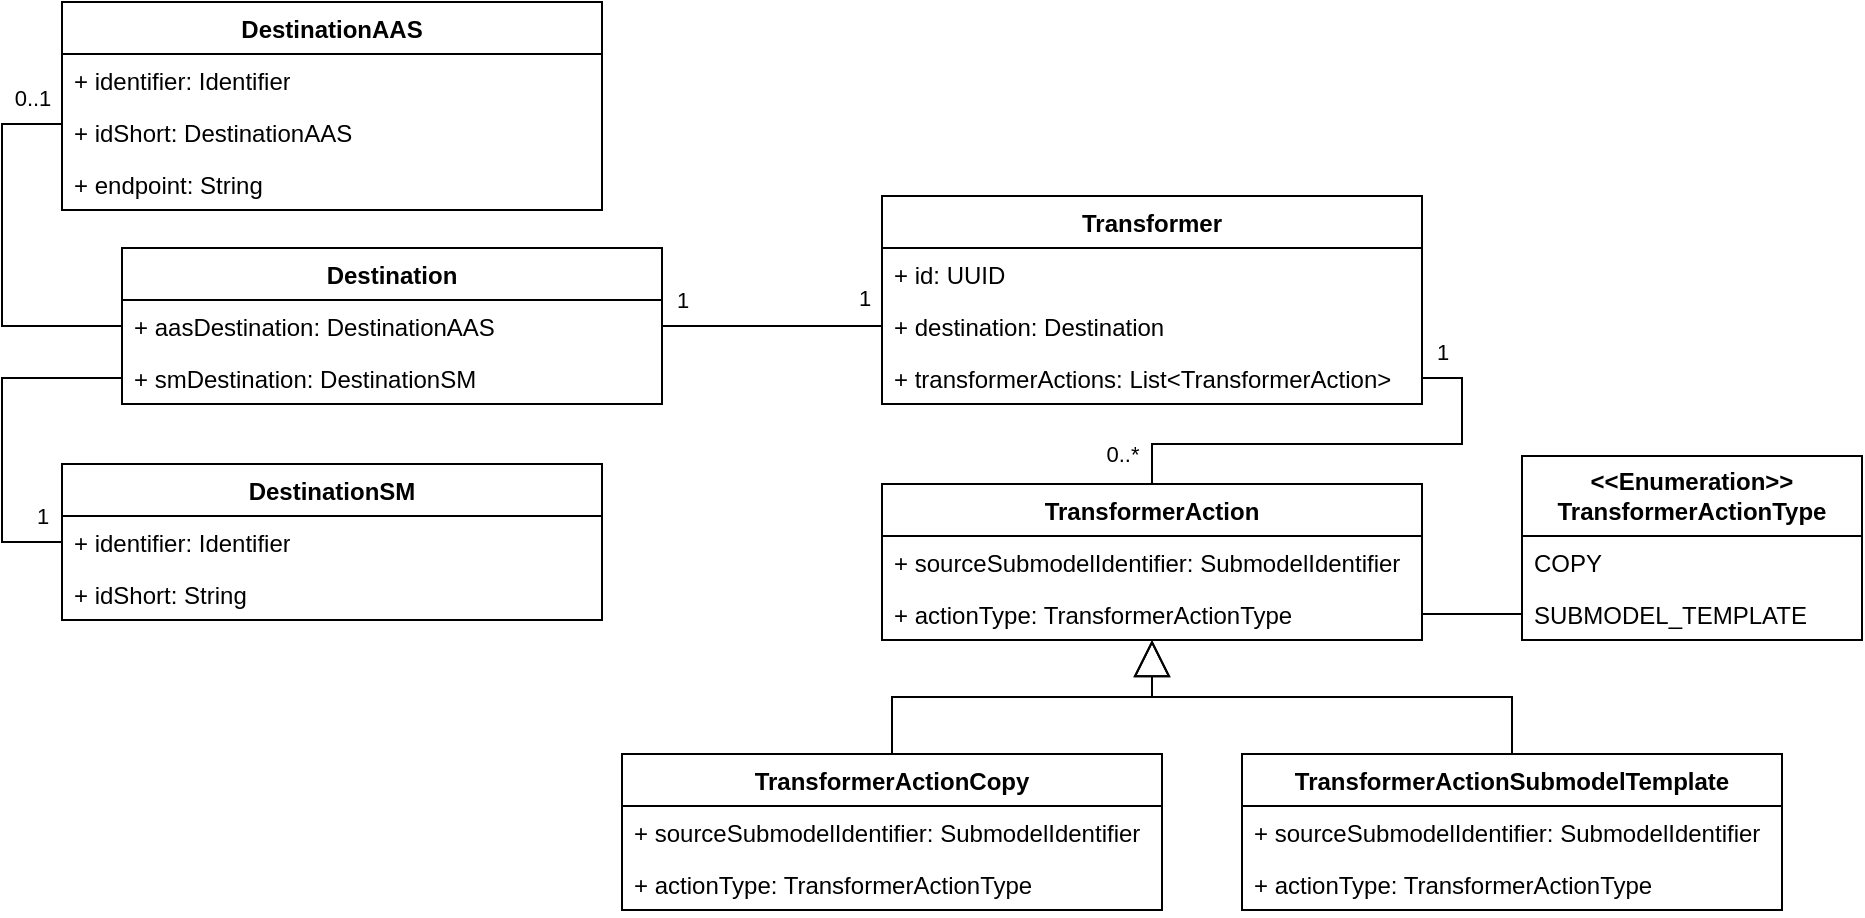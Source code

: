 <mxfile version="20.5.3" type="embed"><diagram name="Seite-1" id="ySLmikgtk_-U_fkqz9qH"><mxGraphModel dx="1739" dy="493" grid="1" gridSize="10" guides="1" tooltips="1" connect="1" arrows="1" fold="1" page="1" pageScale="1" pageWidth="827" pageHeight="1169" math="0" shadow="0"><root><mxCell id="0"/><mxCell id="1" parent="0"/><mxCell id="DTIRoB3ybd1M4IkevT6P-1" value="Transformer" style="swimlane;fontStyle=1;align=center;verticalAlign=top;childLayout=stackLayout;horizontal=1;startSize=26;horizontalStack=0;resizeParent=1;resizeParentMax=0;resizeLast=0;collapsible=1;marginBottom=0;whiteSpace=wrap;html=1;" parent="1" vertex="1"><mxGeometry x="90" y="266" width="270" height="104" as="geometry"/></mxCell><mxCell id="DTIRoB3ybd1M4IkevT6P-2" value="+ id: UUID" style="text;strokeColor=none;fillColor=none;align=left;verticalAlign=top;spacingLeft=4;spacingRight=4;overflow=hidden;rotatable=0;points=[[0,0.5],[1,0.5]];portConstraint=eastwest;whiteSpace=wrap;html=1;" parent="DTIRoB3ybd1M4IkevT6P-1" vertex="1"><mxGeometry y="26" width="270" height="26" as="geometry"/></mxCell><mxCell id="DTIRoB3ybd1M4IkevT6P-5" value="+ destination: Destination" style="text;strokeColor=none;fillColor=none;align=left;verticalAlign=top;spacingLeft=4;spacingRight=4;overflow=hidden;rotatable=0;points=[[0,0.5],[1,0.5]];portConstraint=eastwest;whiteSpace=wrap;html=1;" parent="DTIRoB3ybd1M4IkevT6P-1" vertex="1"><mxGeometry y="52" width="270" height="26" as="geometry"/></mxCell><mxCell id="DTIRoB3ybd1M4IkevT6P-4" value="+ transformerActions: List&amp;lt;TransformerAction&amp;gt;" style="text;strokeColor=none;fillColor=none;align=left;verticalAlign=top;spacingLeft=4;spacingRight=4;overflow=hidden;rotatable=0;points=[[0,0.5],[1,0.5]];portConstraint=eastwest;whiteSpace=wrap;html=1;" parent="DTIRoB3ybd1M4IkevT6P-1" vertex="1"><mxGeometry y="78" width="270" height="26" as="geometry"/></mxCell><mxCell id="DTIRoB3ybd1M4IkevT6P-7" value="TransformerAction" style="swimlane;fontStyle=1;align=center;verticalAlign=top;childLayout=stackLayout;horizontal=1;startSize=26;horizontalStack=0;resizeParent=1;resizeParentMax=0;resizeLast=0;collapsible=1;marginBottom=0;whiteSpace=wrap;html=1;" parent="1" vertex="1"><mxGeometry x="90" y="410" width="270" height="78" as="geometry"/></mxCell><mxCell id="DTIRoB3ybd1M4IkevT6P-8" value="+ sourceSubmodelIdentifier: SubmodelIdentifier" style="text;strokeColor=none;fillColor=none;align=left;verticalAlign=top;spacingLeft=4;spacingRight=4;overflow=hidden;rotatable=0;points=[[0,0.5],[1,0.5]];portConstraint=eastwest;whiteSpace=wrap;html=1;" parent="DTIRoB3ybd1M4IkevT6P-7" vertex="1"><mxGeometry y="26" width="270" height="26" as="geometry"/></mxCell><mxCell id="DTIRoB3ybd1M4IkevT6P-9" value="+ actionType: TransformerActionType" style="text;strokeColor=none;fillColor=none;align=left;verticalAlign=top;spacingLeft=4;spacingRight=4;overflow=hidden;rotatable=0;points=[[0,0.5],[1,0.5]];portConstraint=eastwest;whiteSpace=wrap;html=1;" parent="DTIRoB3ybd1M4IkevT6P-7" vertex="1"><mxGeometry y="52" width="270" height="26" as="geometry"/></mxCell><mxCell id="DTIRoB3ybd1M4IkevT6P-12" value="&lt;b&gt;&amp;lt;&amp;lt;Enumeration&amp;gt;&amp;gt;&lt;br&gt;TransformerActionType&lt;/b&gt;" style="swimlane;fontStyle=0;childLayout=stackLayout;horizontal=1;startSize=40;fillColor=none;horizontalStack=0;resizeParent=1;resizeParentMax=0;resizeLast=0;collapsible=1;marginBottom=0;whiteSpace=wrap;html=1;" parent="1" vertex="1"><mxGeometry x="410" y="396" width="170" height="92" as="geometry"/></mxCell><mxCell id="18" value="COPY" style="text;strokeColor=none;fillColor=none;align=left;verticalAlign=top;spacingLeft=4;spacingRight=4;overflow=hidden;rotatable=0;points=[[0,0.5],[1,0.5]];portConstraint=eastwest;whiteSpace=wrap;html=1;" vertex="1" parent="DTIRoB3ybd1M4IkevT6P-12"><mxGeometry y="40" width="170" height="26" as="geometry"/></mxCell><mxCell id="DTIRoB3ybd1M4IkevT6P-13" value="SUBMODEL_TEMPLATE" style="text;strokeColor=none;fillColor=none;align=left;verticalAlign=top;spacingLeft=4;spacingRight=4;overflow=hidden;rotatable=0;points=[[0,0.5],[1,0.5]];portConstraint=eastwest;whiteSpace=wrap;html=1;" parent="DTIRoB3ybd1M4IkevT6P-12" vertex="1"><mxGeometry y="66" width="170" height="26" as="geometry"/></mxCell><mxCell id="DTIRoB3ybd1M4IkevT6P-16" style="edgeStyle=orthogonalEdgeStyle;rounded=0;orthogonalLoop=1;jettySize=auto;html=1;exitX=1;exitY=0.5;exitDx=0;exitDy=0;entryX=0;entryY=0.5;entryDx=0;entryDy=0;endArrow=none;endFill=0;" parent="1" source="DTIRoB3ybd1M4IkevT6P-9" target="DTIRoB3ybd1M4IkevT6P-13" edge="1"><mxGeometry relative="1" as="geometry"/></mxCell><mxCell id="DTIRoB3ybd1M4IkevT6P-19" style="edgeStyle=orthogonalEdgeStyle;rounded=0;orthogonalLoop=1;jettySize=auto;html=1;exitX=1;exitY=0.5;exitDx=0;exitDy=0;endArrow=none;endFill=0;" parent="1" source="DTIRoB3ybd1M4IkevT6P-4" target="DTIRoB3ybd1M4IkevT6P-7" edge="1"><mxGeometry relative="1" as="geometry"/></mxCell><mxCell id="24" value="1" style="edgeLabel;html=1;align=center;verticalAlign=middle;resizable=0;points=[];" vertex="1" connectable="0" parent="DTIRoB3ybd1M4IkevT6P-19"><mxGeometry x="-0.885" relative="1" as="geometry"><mxPoint x="-3" y="-13" as="offset"/></mxGeometry></mxCell><mxCell id="25" value="0..*" style="edgeLabel;html=1;align=center;verticalAlign=middle;resizable=0;points=[];" vertex="1" connectable="0" parent="DTIRoB3ybd1M4IkevT6P-19"><mxGeometry x="0.866" y="-1" relative="1" as="geometry"><mxPoint x="-14" as="offset"/></mxGeometry></mxCell><mxCell id="2" value="Destination" style="swimlane;fontStyle=1;align=center;verticalAlign=top;childLayout=stackLayout;horizontal=1;startSize=26;horizontalStack=0;resizeParent=1;resizeParentMax=0;resizeLast=0;collapsible=1;marginBottom=0;whiteSpace=wrap;html=1;" vertex="1" parent="1"><mxGeometry x="-290" y="292" width="270" height="78" as="geometry"/></mxCell><mxCell id="3" value="+ aasDestination: DestinationAAS" style="text;strokeColor=none;fillColor=none;align=left;verticalAlign=top;spacingLeft=4;spacingRight=4;overflow=hidden;rotatable=0;points=[[0,0.5],[1,0.5]];portConstraint=eastwest;whiteSpace=wrap;html=1;" vertex="1" parent="2"><mxGeometry y="26" width="270" height="26" as="geometry"/></mxCell><mxCell id="4" value="+ smDestination: DestinationSM" style="text;strokeColor=none;fillColor=none;align=left;verticalAlign=top;spacingLeft=4;spacingRight=4;overflow=hidden;rotatable=0;points=[[0,0.5],[1,0.5]];portConstraint=eastwest;whiteSpace=wrap;html=1;" vertex="1" parent="2"><mxGeometry y="52" width="270" height="26" as="geometry"/></mxCell><mxCell id="6" style="edgeStyle=orthogonalEdgeStyle;rounded=0;orthogonalLoop=1;jettySize=auto;html=1;exitX=0;exitY=0.5;exitDx=0;exitDy=0;endArrow=none;endFill=0;" edge="1" parent="1" source="DTIRoB3ybd1M4IkevT6P-5" target="2"><mxGeometry relative="1" as="geometry"/></mxCell><mxCell id="22" value="1" style="edgeLabel;html=1;align=center;verticalAlign=middle;resizable=0;points=[];" vertex="1" connectable="0" parent="6"><mxGeometry x="-0.24" relative="1" as="geometry"><mxPoint x="-58" y="-13" as="offset"/></mxGeometry></mxCell><mxCell id="23" value="1" style="edgeLabel;html=1;align=center;verticalAlign=middle;resizable=0;points=[];" vertex="1" connectable="0" parent="6"><mxGeometry x="-0.667" relative="1" as="geometry"><mxPoint x="9" y="-14" as="offset"/></mxGeometry></mxCell><mxCell id="7" value="DestinationAAS" style="swimlane;fontStyle=1;align=center;verticalAlign=top;childLayout=stackLayout;horizontal=1;startSize=26;horizontalStack=0;resizeParent=1;resizeParentMax=0;resizeLast=0;collapsible=1;marginBottom=0;whiteSpace=wrap;html=1;" vertex="1" parent="1"><mxGeometry x="-320" y="169" width="270" height="104" as="geometry"/></mxCell><mxCell id="10" value="+ identifier: Identifier" style="text;strokeColor=none;fillColor=none;align=left;verticalAlign=top;spacingLeft=4;spacingRight=4;overflow=hidden;rotatable=0;points=[[0,0.5],[1,0.5]];portConstraint=eastwest;whiteSpace=wrap;html=1;" vertex="1" parent="7"><mxGeometry y="26" width="270" height="26" as="geometry"/></mxCell><mxCell id="8" value="+ idShort: DestinationAAS" style="text;strokeColor=none;fillColor=none;align=left;verticalAlign=top;spacingLeft=4;spacingRight=4;overflow=hidden;rotatable=0;points=[[0,0.5],[1,0.5]];portConstraint=eastwest;whiteSpace=wrap;html=1;" vertex="1" parent="7"><mxGeometry y="52" width="270" height="26" as="geometry"/></mxCell><mxCell id="9" value="+ endpoint: String" style="text;strokeColor=none;fillColor=none;align=left;verticalAlign=top;spacingLeft=4;spacingRight=4;overflow=hidden;rotatable=0;points=[[0,0.5],[1,0.5]];portConstraint=eastwest;whiteSpace=wrap;html=1;" vertex="1" parent="7"><mxGeometry y="78" width="270" height="26" as="geometry"/></mxCell><mxCell id="11" value="DestinationSM" style="swimlane;fontStyle=1;align=center;verticalAlign=top;childLayout=stackLayout;horizontal=1;startSize=26;horizontalStack=0;resizeParent=1;resizeParentMax=0;resizeLast=0;collapsible=1;marginBottom=0;whiteSpace=wrap;html=1;" vertex="1" parent="1"><mxGeometry x="-320" y="400" width="270" height="78" as="geometry"/></mxCell><mxCell id="15" value="+ identifier: Identifier" style="text;strokeColor=none;fillColor=none;align=left;verticalAlign=top;spacingLeft=4;spacingRight=4;overflow=hidden;rotatable=0;points=[[0,0.5],[1,0.5]];portConstraint=eastwest;whiteSpace=wrap;html=1;" vertex="1" parent="11"><mxGeometry y="26" width="270" height="26" as="geometry"/></mxCell><mxCell id="12" value="+ idShort: String" style="text;strokeColor=none;fillColor=none;align=left;verticalAlign=top;spacingLeft=4;spacingRight=4;overflow=hidden;rotatable=0;points=[[0,0.5],[1,0.5]];portConstraint=eastwest;whiteSpace=wrap;html=1;" vertex="1" parent="11"><mxGeometry y="52" width="270" height="26" as="geometry"/></mxCell><mxCell id="16" style="edgeStyle=orthogonalEdgeStyle;rounded=0;orthogonalLoop=1;jettySize=auto;html=1;endArrow=none;endFill=0;" edge="1" parent="1" source="4" target="11"><mxGeometry relative="1" as="geometry"><mxPoint x="70" y="341.0" as="sourcePoint"/><mxPoint x="-10.0" y="341.0" as="targetPoint"/><Array as="points"><mxPoint x="-350" y="357"/><mxPoint x="-350" y="439"/></Array></mxGeometry></mxCell><mxCell id="20" value="1" style="edgeLabel;html=1;align=center;verticalAlign=middle;resizable=0;points=[];" vertex="1" connectable="0" parent="16"><mxGeometry x="0.876" y="-2" relative="1" as="geometry"><mxPoint y="-15" as="offset"/></mxGeometry></mxCell><mxCell id="17" style="edgeStyle=orthogonalEdgeStyle;rounded=0;orthogonalLoop=1;jettySize=auto;html=1;endArrow=none;endFill=0;" edge="1" parent="1" source="7" target="2"><mxGeometry relative="1" as="geometry"><mxPoint x="-280.0" y="367.0" as="sourcePoint"/><mxPoint x="-310.0" y="469" as="targetPoint"/><Array as="points"><mxPoint x="-350" y="230"/><mxPoint x="-350" y="331"/></Array></mxGeometry></mxCell><mxCell id="21" value="0..1" style="edgeLabel;html=1;align=center;verticalAlign=middle;resizable=0;points=[];" vertex="1" connectable="0" parent="17"><mxGeometry x="0.788" y="-1" relative="1" as="geometry"><mxPoint x="-25" y="-115" as="offset"/></mxGeometry></mxCell><mxCell id="26" value="TransformerActionCopy" style="swimlane;fontStyle=1;align=center;verticalAlign=top;childLayout=stackLayout;horizontal=1;startSize=26;horizontalStack=0;resizeParent=1;resizeParentMax=0;resizeLast=0;collapsible=1;marginBottom=0;whiteSpace=wrap;html=1;" vertex="1" parent="1"><mxGeometry x="-40" y="545" width="270" height="78" as="geometry"/></mxCell><mxCell id="27" value="+ sourceSubmodelIdentifier: SubmodelIdentifier" style="text;strokeColor=none;fillColor=none;align=left;verticalAlign=top;spacingLeft=4;spacingRight=4;overflow=hidden;rotatable=0;points=[[0,0.5],[1,0.5]];portConstraint=eastwest;whiteSpace=wrap;html=1;" vertex="1" parent="26"><mxGeometry y="26" width="270" height="26" as="geometry"/></mxCell><mxCell id="28" value="+ actionType: TransformerActionType" style="text;strokeColor=none;fillColor=none;align=left;verticalAlign=top;spacingLeft=4;spacingRight=4;overflow=hidden;rotatable=0;points=[[0,0.5],[1,0.5]];portConstraint=eastwest;whiteSpace=wrap;html=1;" vertex="1" parent="26"><mxGeometry y="52" width="270" height="26" as="geometry"/></mxCell><mxCell id="29" value="TransformerActionSubmodelTemplate" style="swimlane;fontStyle=1;align=center;verticalAlign=top;childLayout=stackLayout;horizontal=1;startSize=26;horizontalStack=0;resizeParent=1;resizeParentMax=0;resizeLast=0;collapsible=1;marginBottom=0;whiteSpace=wrap;html=1;" vertex="1" parent="1"><mxGeometry x="270" y="545" width="270" height="78" as="geometry"/></mxCell><mxCell id="30" value="+ sourceSubmodelIdentifier: SubmodelIdentifier" style="text;strokeColor=none;fillColor=none;align=left;verticalAlign=top;spacingLeft=4;spacingRight=4;overflow=hidden;rotatable=0;points=[[0,0.5],[1,0.5]];portConstraint=eastwest;whiteSpace=wrap;html=1;" vertex="1" parent="29"><mxGeometry y="26" width="270" height="26" as="geometry"/></mxCell><mxCell id="31" value="+ actionType: TransformerActionType" style="text;strokeColor=none;fillColor=none;align=left;verticalAlign=top;spacingLeft=4;spacingRight=4;overflow=hidden;rotatable=0;points=[[0,0.5],[1,0.5]];portConstraint=eastwest;whiteSpace=wrap;html=1;" vertex="1" parent="29"><mxGeometry y="52" width="270" height="26" as="geometry"/></mxCell><mxCell id="32" value="" style="endArrow=block;endSize=16;endFill=0;html=1;rounded=0;exitX=0.5;exitY=0;exitDx=0;exitDy=0;edgeStyle=orthogonalEdgeStyle;" edge="1" parent="1" source="26" target="DTIRoB3ybd1M4IkevT6P-7"><mxGeometry width="160" relative="1" as="geometry"><mxPoint y="510" as="sourcePoint"/><mxPoint x="160" y="510" as="targetPoint"/></mxGeometry></mxCell><mxCell id="33" value="" style="endArrow=block;endSize=16;endFill=0;html=1;rounded=0;edgeStyle=orthogonalEdgeStyle;" edge="1" parent="1" source="29" target="DTIRoB3ybd1M4IkevT6P-7"><mxGeometry width="160" relative="1" as="geometry"><mxPoint x="145" y="555" as="sourcePoint"/><mxPoint x="235.022" y="498" as="targetPoint"/></mxGeometry></mxCell></root></mxGraphModel></diagram></mxfile>